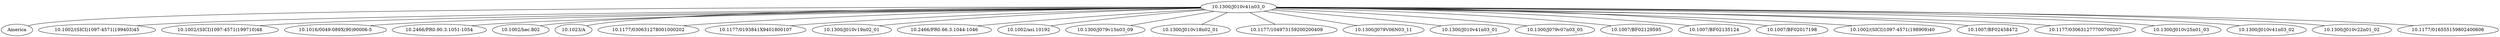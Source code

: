 strict graph mind_map183 {
	"10.1300/J010v41n03\_0" -- America
	"10.1300/J010v41n03\_0" -- "10.1002/(SICI)1097-4571(199403)45"
	"10.1300/J010v41n03\_0" -- "10.1002/(SICI)1097-4571(199710)48"
	"10.1300/J010v41n03\_0" -- "10.1016/0049-089X(90)90006-5"
	"10.1300/J010v41n03\_0" -- "10.2466/PR0.90.3.1051-1054"
	"10.1300/J010v41n03\_0" -- "10.1002/hec.802"
	"10.1300/J010v41n03\_0" -- "10.1023/A"
	"10.1300/J010v41n03\_0" -- "10.1177/030631278001000202"
	"10.1300/J010v41n03\_0" -- "10.1177/0193841X9401800107"
	"10.1300/J010v41n03\_0" -- "10.1300/J010v19n02\_01"
	"10.1300/J010v41n03\_0" -- "10.2466/PR0.66.3.1044-1046"
	"10.1300/J010v41n03\_0" -- "10.1023/A"
	"10.1300/J010v41n03\_0" -- "10.1023/A"
	"10.1300/J010v41n03\_0" -- "10.1002/asi.10192"
	"10.1300/J010v41n03\_0" -- "10.1300/J079v15n03\_09"
	"10.1300/J010v41n03\_0" -- "10.1300/J010v18n02\_01"
	"10.1300/J010v41n03\_0" -- "10.1177/104973159200200409"
	"10.1300/J010v41n03\_0" -- "10.1023/A"
	"10.1300/J010v41n03\_0" -- "10.1300/J079V06N03\_11"
	"10.1300/J010v41n03\_0" -- "10.1300/J010v41n03\_01"
	"10.1300/J010v41n03\_0" -- "10.1300/J079v07n03\_05"
	"10.1300/J010v41n03\_0" -- "10.1007/BF02129595"
	"10.1300/J010v41n03\_0" -- "10.1023/A"
	"10.1300/J010v41n03\_0" -- "10.1007/BF02135124"
	"10.1300/J010v41n03\_0" -- "10.1007/BF02017198"
	"10.1300/J010v41n03\_0" -- "10.1002/(SICI)1097-4571(198909)40"
	"10.1300/J010v41n03\_0" -- "10.1007/BF02458472"
	"10.1300/J010v41n03\_0" -- "10.1177/030631277700700207"
	"10.1300/J010v41n03\_0" -- "10.1300/J010v25n01\_03"
	"10.1300/J010v41n03\_0" -- "10.1300/J010v41n03\_02"
	"10.1300/J010v41n03\_0" -- "10.1023/A"
	"10.1300/J010v41n03\_0" -- "10.1300/J010v22n01\_02"
	"10.1300/J010v41n03\_0" -- "10.1177/016555159802400606"
	"10.1300/J010v41n03\_0" -- "10.1023/A"
}
